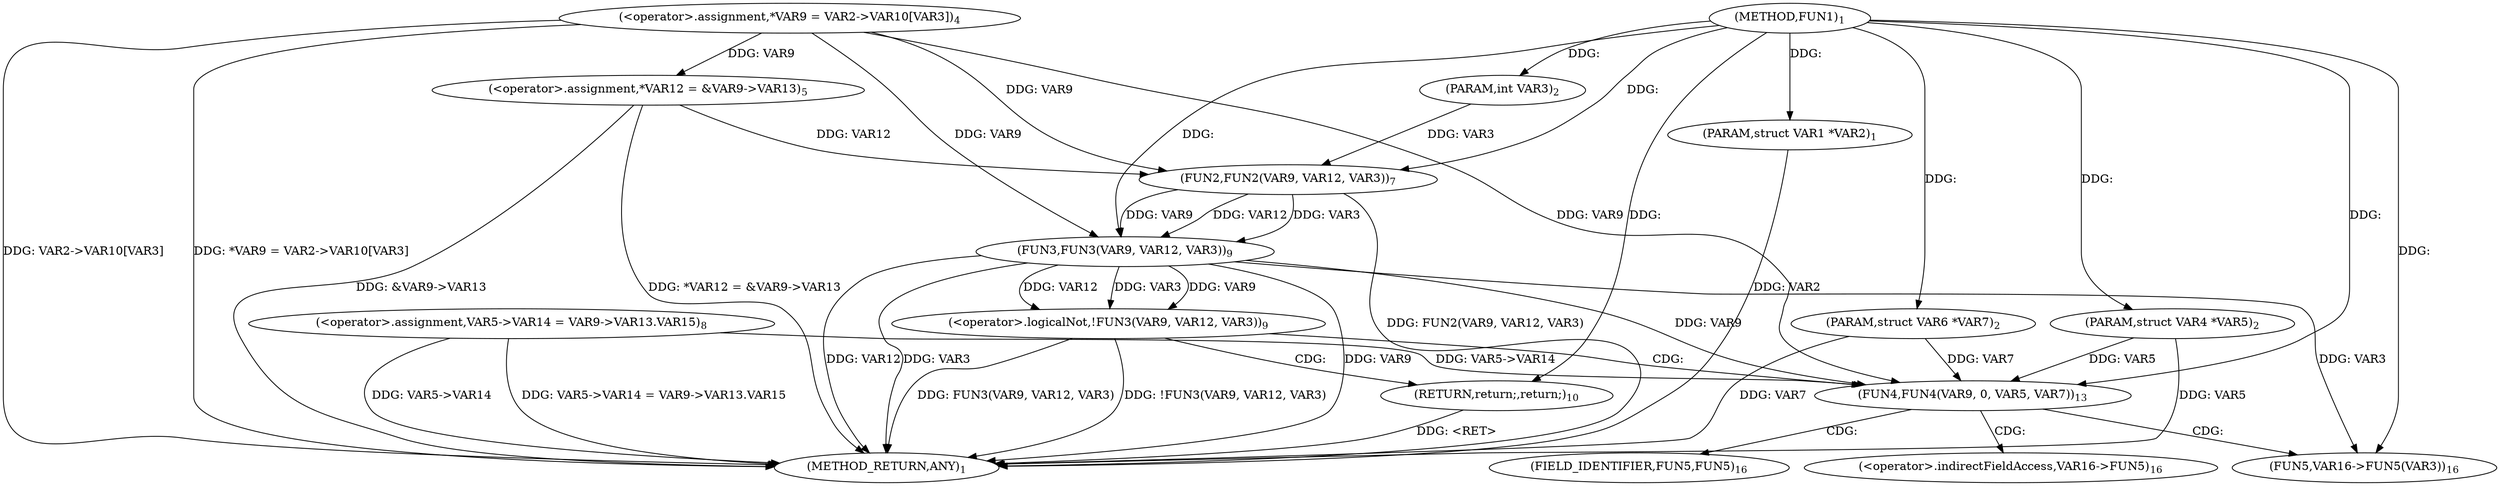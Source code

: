 digraph "FUN1" {  
"8" [label = <(METHOD,FUN1)<SUB>1</SUB>> ]
"62" [label = <(METHOD_RETURN,ANY)<SUB>1</SUB>> ]
"9" [label = <(PARAM,struct VAR1 *VAR2)<SUB>1</SUB>> ]
"10" [label = <(PARAM,int VAR3)<SUB>2</SUB>> ]
"11" [label = <(PARAM,struct VAR4 *VAR5)<SUB>2</SUB>> ]
"12" [label = <(PARAM,struct VAR6 *VAR7)<SUB>2</SUB>> ]
"15" [label = <(&lt;operator&gt;.assignment,*VAR9 = VAR2-&gt;VAR10[VAR3])<SUB>4</SUB>> ]
"23" [label = <(&lt;operator&gt;.assignment,*VAR12 = &amp;VAR9-&gt;VAR13)<SUB>5</SUB>> ]
"29" [label = <(FUN2,FUN2(VAR9, VAR12, VAR3))<SUB>7</SUB>> ]
"33" [label = <(&lt;operator&gt;.assignment,VAR5-&gt;VAR14 = VAR9-&gt;VAR13.VAR15)<SUB>8</SUB>> ]
"43" [label = <(&lt;operator&gt;.logicalNot,!FUN3(VAR9, VAR12, VAR3))<SUB>9</SUB>> ]
"51" [label = <(FUN4,FUN4(VAR9, 0, VAR5, VAR7))<SUB>13</SUB>> ]
"49" [label = <(RETURN,return;,return;)<SUB>10</SUB>> ]
"57" [label = <(FUN5,VAR16-&gt;FUN5(VAR3))<SUB>16</SUB>> ]
"44" [label = <(FUN3,FUN3(VAR9, VAR12, VAR3))<SUB>9</SUB>> ]
"58" [label = <(&lt;operator&gt;.indirectFieldAccess,VAR16-&gt;FUN5)<SUB>16</SUB>> ]
"60" [label = <(FIELD_IDENTIFIER,FUN5,FUN5)<SUB>16</SUB>> ]
  "49" -> "62"  [ label = "DDG: &lt;RET&gt;"] 
  "9" -> "62"  [ label = "DDG: VAR2"] 
  "11" -> "62"  [ label = "DDG: VAR5"] 
  "12" -> "62"  [ label = "DDG: VAR7"] 
  "15" -> "62"  [ label = "DDG: VAR2-&gt;VAR10[VAR3]"] 
  "15" -> "62"  [ label = "DDG: *VAR9 = VAR2-&gt;VAR10[VAR3]"] 
  "23" -> "62"  [ label = "DDG: &amp;VAR9-&gt;VAR13"] 
  "23" -> "62"  [ label = "DDG: *VAR12 = &amp;VAR9-&gt;VAR13"] 
  "29" -> "62"  [ label = "DDG: FUN2(VAR9, VAR12, VAR3)"] 
  "33" -> "62"  [ label = "DDG: VAR5-&gt;VAR14"] 
  "33" -> "62"  [ label = "DDG: VAR5-&gt;VAR14 = VAR9-&gt;VAR13.VAR15"] 
  "44" -> "62"  [ label = "DDG: VAR9"] 
  "44" -> "62"  [ label = "DDG: VAR12"] 
  "44" -> "62"  [ label = "DDG: VAR3"] 
  "43" -> "62"  [ label = "DDG: FUN3(VAR9, VAR12, VAR3)"] 
  "43" -> "62"  [ label = "DDG: !FUN3(VAR9, VAR12, VAR3)"] 
  "8" -> "9"  [ label = "DDG: "] 
  "8" -> "10"  [ label = "DDG: "] 
  "8" -> "11"  [ label = "DDG: "] 
  "8" -> "12"  [ label = "DDG: "] 
  "15" -> "23"  [ label = "DDG: VAR9"] 
  "15" -> "29"  [ label = "DDG: VAR9"] 
  "8" -> "29"  [ label = "DDG: "] 
  "23" -> "29"  [ label = "DDG: VAR12"] 
  "10" -> "29"  [ label = "DDG: VAR3"] 
  "44" -> "43"  [ label = "DDG: VAR9"] 
  "44" -> "43"  [ label = "DDG: VAR12"] 
  "44" -> "43"  [ label = "DDG: VAR3"] 
  "8" -> "49"  [ label = "DDG: "] 
  "44" -> "51"  [ label = "DDG: VAR9"] 
  "8" -> "51"  [ label = "DDG: "] 
  "15" -> "51"  [ label = "DDG: VAR9"] 
  "11" -> "51"  [ label = "DDG: VAR5"] 
  "33" -> "51"  [ label = "DDG: VAR5-&gt;VAR14"] 
  "12" -> "51"  [ label = "DDG: VAR7"] 
  "29" -> "44"  [ label = "DDG: VAR9"] 
  "8" -> "44"  [ label = "DDG: "] 
  "15" -> "44"  [ label = "DDG: VAR9"] 
  "29" -> "44"  [ label = "DDG: VAR12"] 
  "29" -> "44"  [ label = "DDG: VAR3"] 
  "44" -> "57"  [ label = "DDG: VAR3"] 
  "8" -> "57"  [ label = "DDG: "] 
  "43" -> "49"  [ label = "CDG: "] 
  "43" -> "51"  [ label = "CDG: "] 
  "51" -> "58"  [ label = "CDG: "] 
  "51" -> "60"  [ label = "CDG: "] 
  "51" -> "57"  [ label = "CDG: "] 
}

